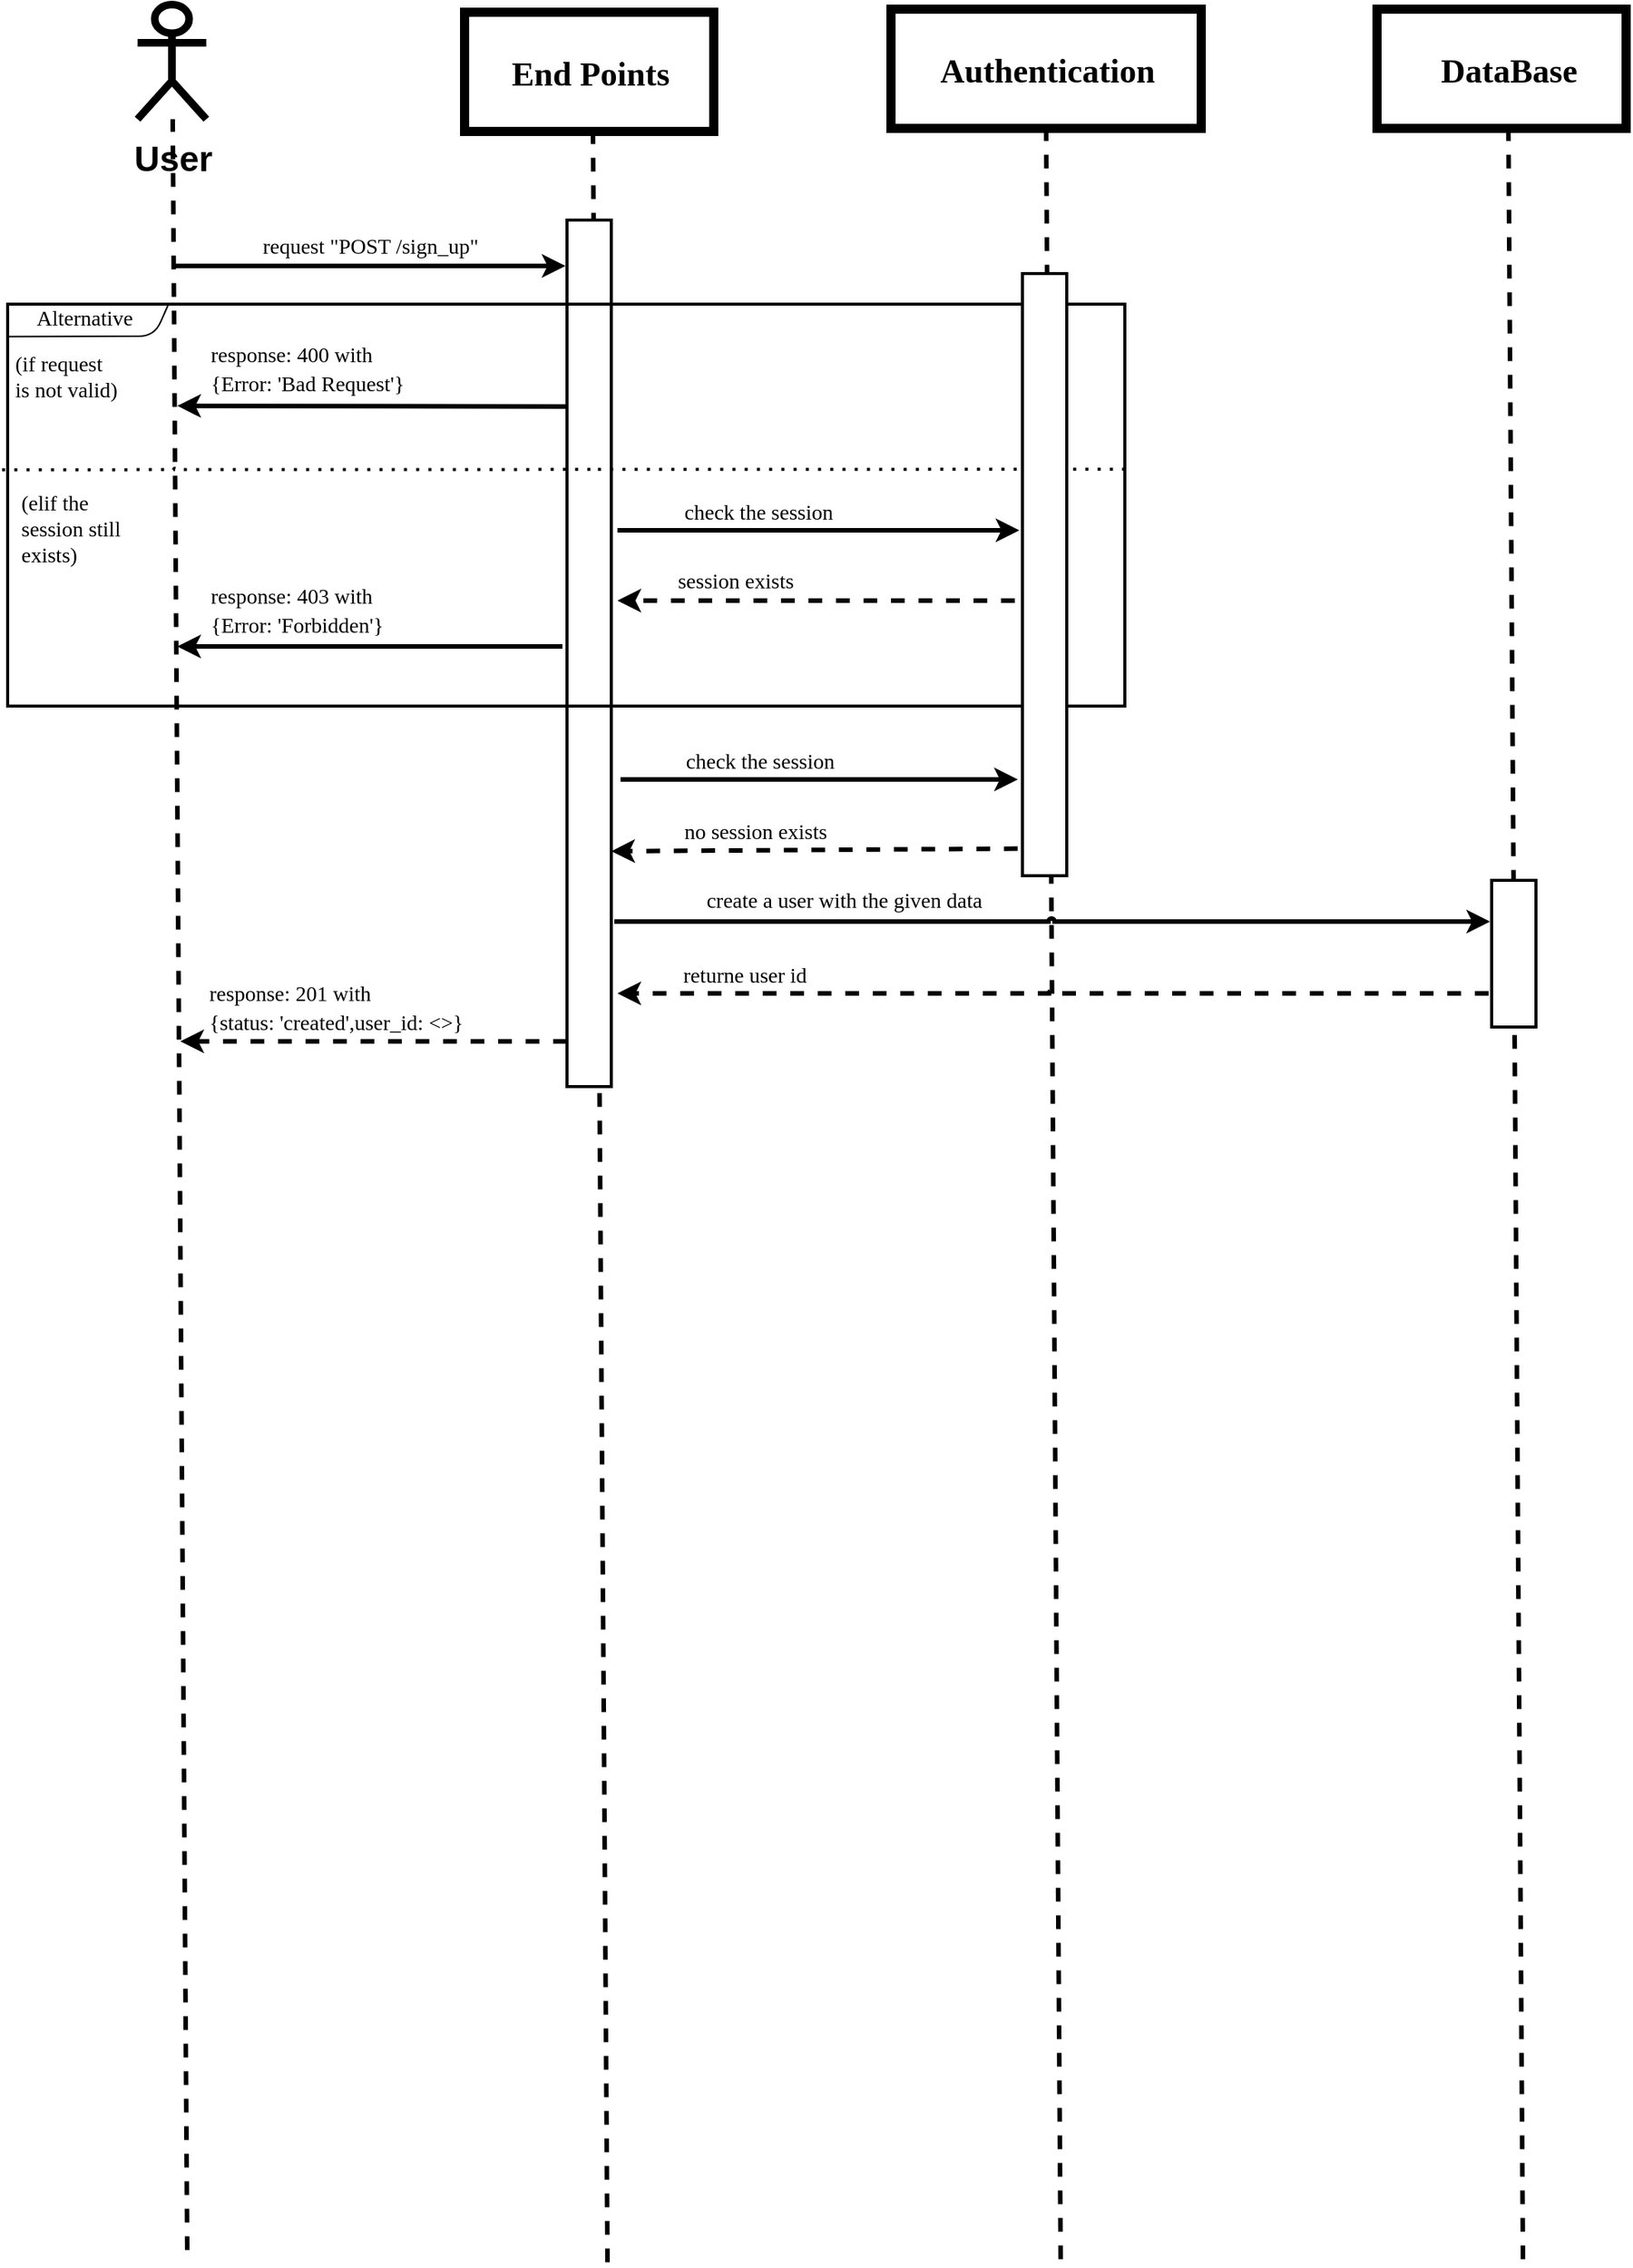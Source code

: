 <mxfile>
    <diagram id="F_yw_CQn4tfW_uXNjKrX" name="Page-1">
        <mxGraphModel dx="1204" dy="882" grid="0" gridSize="10" guides="1" tooltips="1" connect="1" arrows="1" fold="1" page="1" pageScale="1" pageWidth="1200" pageHeight="1600" background="#ffffff" math="0" shadow="0">
            <root>
                <mxCell id="0"/>
                <mxCell id="1" parent="0"/>
                <mxCell id="2" value="&lt;p style=&quot;line-height: 120%;&quot;&gt;&lt;font size=&quot;1&quot; color=&quot;#000000&quot;&gt;&lt;b style=&quot;font-size: 23px;&quot;&gt;User&lt;/b&gt;&lt;/font&gt;&lt;/p&gt;" style="shape=umlActor;verticalLabelPosition=bottom;verticalAlign=top;html=1;outlineConnect=0;strokeColor=#000000;strokeWidth=5;" vertex="1" parent="1">
                    <mxGeometry x="111" y="46" width="45" height="75" as="geometry"/>
                </mxCell>
                <mxCell id="5" value="" style="rounded=0;whiteSpace=wrap;html=1;strokeColor=#000000;fillColor=none;strokeWidth=6;" vertex="1" parent="1">
                    <mxGeometry x="922" y="49" width="163" height="78" as="geometry"/>
                </mxCell>
                <mxCell id="16" value="" style="endArrow=none;dashed=1;html=1;entryX=0.5;entryY=1;entryDx=0;entryDy=0;rounded=1;jumpSize=0;strokeWidth=3;jumpStyle=arc;strokeColor=#000000;" edge="1" parent="1">
                    <mxGeometry width="50" height="50" relative="1" as="geometry">
                        <mxPoint x="143.5" y="1515.222" as="sourcePoint"/>
                        <mxPoint x="134" y="121.0" as="targetPoint"/>
                    </mxGeometry>
                </mxCell>
                <mxCell id="17" value="" style="endArrow=none;dashed=1;html=1;entryX=0.5;entryY=1;entryDx=0;entryDy=0;rounded=1;jumpSize=0;strokeWidth=3;jumpStyle=arc;strokeColor=#000000;" edge="1" parent="1">
                    <mxGeometry width="50" height="50" relative="1" as="geometry">
                        <mxPoint x="1017.5" y="1521.222" as="sourcePoint"/>
                        <mxPoint x="1008" y="127.0" as="targetPoint"/>
                    </mxGeometry>
                </mxCell>
                <mxCell id="18" value="" style="group" vertex="1" connectable="0" parent="1">
                    <mxGeometry x="325" y="51" width="167" height="1472.222" as="geometry"/>
                </mxCell>
                <mxCell id="3" value="" style="rounded=0;whiteSpace=wrap;html=1;strokeColor=#000000;fillColor=none;strokeWidth=6;" vertex="1" parent="18">
                    <mxGeometry width="163" height="78" as="geometry"/>
                </mxCell>
                <mxCell id="13" value="" style="endArrow=none;dashed=1;html=1;entryX=0.5;entryY=1;entryDx=0;entryDy=0;rounded=1;jumpSize=0;strokeWidth=3;jumpStyle=arc;strokeColor=#000000;" edge="1" parent="18">
                    <mxGeometry width="50" height="50" relative="1" as="geometry">
                        <mxPoint x="93.5" y="1472.222" as="sourcePoint"/>
                        <mxPoint x="84" y="78" as="targetPoint"/>
                    </mxGeometry>
                </mxCell>
                <mxCell id="20" value="&lt;font face=&quot;Verdana&quot; style=&quot;font-size: 22px;&quot;&gt;End Points&lt;/font&gt;" style="text;html=1;align=center;verticalAlign=middle;resizable=0;points=[];autosize=1;strokeColor=none;fillColor=none;fontSize=27;fontColor=#000000;strokeWidth=0;fontStyle=1" vertex="1" parent="18">
                    <mxGeometry x="7" y="17" width="149" height="44" as="geometry"/>
                </mxCell>
                <mxCell id="90" value="" style="rounded=0;whiteSpace=wrap;html=1;strokeColor=#000000;strokeWidth=2;fontFamily=Verdana;fontSize=14;fontColor=#000000;fillColor=#FFFFFF;" vertex="1" parent="18">
                    <mxGeometry x="67" y="136" width="29" height="567" as="geometry"/>
                </mxCell>
                <mxCell id="22" value="&lt;font face=&quot;Verdana&quot; style=&quot;font-size: 22px;&quot;&gt;DataBase&lt;/font&gt;" style="text;html=1;align=center;verticalAlign=middle;resizable=0;points=[];autosize=1;strokeColor=none;fillColor=none;fontSize=27;fontColor=#000000;strokeWidth=0;fontStyle=1" vertex="1" parent="1">
                    <mxGeometry x="940" y="66" width="135" height="44" as="geometry"/>
                </mxCell>
                <mxCell id="4" value="" style="rounded=0;whiteSpace=wrap;html=1;strokeColor=#000000;fillColor=none;strokeWidth=6;" vertex="1" parent="1">
                    <mxGeometry x="604" y="49" width="203" height="78" as="geometry"/>
                </mxCell>
                <mxCell id="6" value="" style="endArrow=none;dashed=1;html=1;entryX=0.5;entryY=1;entryDx=0;entryDy=0;rounded=1;jumpSize=0;strokeWidth=3;jumpStyle=arc;strokeColor=#000000;" edge="1" parent="1" target="4">
                    <mxGeometry width="50" height="50" relative="1" as="geometry">
                        <mxPoint x="715" y="1521.222" as="sourcePoint"/>
                        <mxPoint x="648" y="335" as="targetPoint"/>
                    </mxGeometry>
                </mxCell>
                <mxCell id="21" value="&lt;font face=&quot;Verdana&quot; style=&quot;font-size: 22px;&quot;&gt;Authentication&lt;/font&gt;" style="text;html=1;align=center;verticalAlign=middle;resizable=0;points=[];autosize=1;strokeColor=none;fillColor=none;fontSize=27;fontColor=#000000;strokeWidth=0;fontStyle=1" vertex="1" parent="1">
                    <mxGeometry x="605.5" y="66" width="200" height="44" as="geometry"/>
                </mxCell>
                <mxCell id="30" value="" style="rounded=0;whiteSpace=wrap;html=1;strokeColor=#000000;strokeWidth=2;fontFamily=Verdana;fontSize=14;fontColor=#000000;fillColor=none;" vertex="1" parent="1">
                    <mxGeometry x="26" y="242" width="731" height="263" as="geometry"/>
                </mxCell>
                <mxCell id="31" value="" style="endArrow=none;html=1;rounded=1;strokeColor=#000000;strokeWidth=1;fontFamily=Verdana;fontSize=14;fontColor=#000000;jumpStyle=arc;jumpSize=0;exitX=0;exitY=0.081;exitDx=0;exitDy=0;exitPerimeter=0;entryX=0.144;entryY=0;entryDx=0;entryDy=0;entryPerimeter=0;" edge="1" parent="1" target="30" source="30">
                    <mxGeometry width="50" height="50" relative="1" as="geometry">
                        <mxPoint x="28.244" y="277.585" as="sourcePoint"/>
                        <mxPoint x="128" y="243.483" as="targetPoint"/>
                        <Array as="points">
                            <mxPoint x="122" y="263"/>
                        </Array>
                    </mxGeometry>
                </mxCell>
                <mxCell id="35" value="Alternative" style="text;html=1;align=center;verticalAlign=middle;resizable=0;points=[];autosize=1;strokeColor=none;fillColor=none;fontSize=14;fontFamily=Verdana;fontColor=#000000;" vertex="1" parent="1">
                    <mxGeometry x="29" y="237.55" width="94" height="29" as="geometry"/>
                </mxCell>
                <mxCell id="39" value="(if request&lt;br&gt;is not valid)" style="text;html=1;align=left;verticalAlign=middle;resizable=0;points=[];autosize=1;strokeColor=none;fillColor=none;fontSize=14;fontFamily=Verdana;fontColor=#000000;" vertex="1" parent="1">
                    <mxGeometry x="29" y="266.547" width="101" height="46" as="geometry"/>
                </mxCell>
                <mxCell id="55" value="(elif the&lt;br&gt;session still&lt;br&gt;exists)" style="text;html=1;align=left;verticalAlign=middle;resizable=0;points=[];autosize=1;strokeColor=none;fillColor=none;fontSize=14;fontFamily=Verdana;fontColor=#000000;" vertex="1" parent="1">
                    <mxGeometry x="33" y="358.999" width="99" height="62" as="geometry"/>
                </mxCell>
                <mxCell id="56" value="" style="endArrow=classic;html=1;rounded=1;strokeColor=#000000;strokeWidth=3;fontFamily=Verdana;fontSize=14;fontColor=#000000;jumpStyle=arc;jumpSize=0;" edge="1" parent="1">
                    <mxGeometry width="50" height="50" relative="1" as="geometry">
                        <mxPoint x="389" y="466" as="sourcePoint"/>
                        <mxPoint x="137" y="465.998" as="targetPoint"/>
                    </mxGeometry>
                </mxCell>
                <mxCell id="57" value="&lt;p style=&quot;line-height: 70%;&quot;&gt;&lt;br&gt;&lt;/p&gt;" style="text;html=1;align=left;verticalAlign=middle;resizable=0;points=[];autosize=1;strokeColor=none;fillColor=none;fontSize=22;fontColor=#000000;" vertex="1" parent="1">
                    <mxGeometry x="154" y="486.349" width="18" height="71" as="geometry"/>
                </mxCell>
                <mxCell id="72" value="&lt;font face=&quot;Verdana&quot;&gt;&lt;span style=&quot;font-size: 14px;&quot;&gt;check the session&lt;/span&gt;&lt;/font&gt;" style="text;html=1;align=center;verticalAlign=middle;resizable=0;points=[];autosize=1;strokeColor=none;fillColor=none;fontSize=22;fontColor=#000000;" vertex="1" parent="1">
                    <mxGeometry x="445.996" y="356" width="142" height="39" as="geometry"/>
                </mxCell>
                <mxCell id="75" value="" style="endArrow=classic;html=1;rounded=1;strokeColor=#000000;strokeWidth=3;fontFamily=Verdana;fontSize=14;fontColor=#000000;jumpStyle=arc;jumpSize=0;dashed=1;" edge="1" parent="1">
                    <mxGeometry width="50" height="50" relative="1" as="geometry">
                        <mxPoint x="685" y="436" as="sourcePoint"/>
                        <mxPoint x="425" y="436" as="targetPoint"/>
                    </mxGeometry>
                </mxCell>
                <mxCell id="76" value="&lt;font face=&quot;Verdana&quot;&gt;&lt;span style=&quot;font-size: 14px;&quot;&gt;session exists&lt;/span&gt;&lt;/font&gt;" style="text;html=1;align=center;verticalAlign=middle;resizable=0;points=[];autosize=1;strokeColor=none;fillColor=none;fontSize=22;fontColor=#000000;" vertex="1" parent="1">
                    <mxGeometry x="444.996" y="401" width="115" height="39" as="geometry"/>
                </mxCell>
                <mxCell id="78" value="&lt;p style=&quot;line-height: 70%;&quot;&gt;&lt;font style=&quot;font-size: 14px;&quot; face=&quot;Verdana&quot;&gt;response: 403 with&lt;br&gt;{Error&lt;/font&gt;&lt;span style=&quot;background-color: initial; font-family: Verdana; font-size: 14px;&quot;&gt;: 'Forbidden'}&amp;nbsp;&lt;/span&gt;&lt;/p&gt;" style="text;html=1;align=left;verticalAlign=middle;resizable=0;points=[];autosize=1;strokeColor=none;fillColor=none;fontSize=22;fontColor=#000000;" vertex="1" parent="1">
                    <mxGeometry x="157" y="395.0" width="164" height="91" as="geometry"/>
                </mxCell>
                <mxCell id="80" value="" style="endArrow=classic;html=1;rounded=1;strokeColor=#000000;strokeWidth=3;fontFamily=Verdana;fontSize=14;fontColor=#000000;jumpStyle=arc;jumpSize=0;" edge="1" parent="1">
                    <mxGeometry width="50" height="50" relative="1" as="geometry">
                        <mxPoint x="391" y="309" as="sourcePoint"/>
                        <mxPoint x="137" y="308.548" as="targetPoint"/>
                    </mxGeometry>
                </mxCell>
                <mxCell id="81" value="&lt;p style=&quot;line-height: 70%;&quot;&gt;&lt;font style=&quot;font-size: 14px;&quot; face=&quot;Verdana&quot;&gt;response: 400 with&lt;br&gt;{Error&lt;/font&gt;&lt;span style=&quot;background-color: initial; font-family: Verdana; font-size: 14px;&quot;&gt;: 'Bad Request'}&amp;nbsp;&lt;/span&gt;&lt;/p&gt;" style="text;html=1;align=left;verticalAlign=middle;resizable=0;points=[];autosize=1;strokeColor=none;fillColor=none;fontSize=22;fontColor=#000000;" vertex="1" parent="1">
                    <mxGeometry x="157" y="237.55" width="183" height="91" as="geometry"/>
                </mxCell>
                <mxCell id="74" value="" style="endArrow=classic;html=1;rounded=1;strokeColor=#000000;strokeWidth=3;fontSize=22;fontColor=#000000;jumpStyle=arc;jumpSize=0;" edge="1" parent="1">
                    <mxGeometry width="50" height="50" relative="1" as="geometry">
                        <mxPoint x="425" y="390" as="sourcePoint"/>
                        <mxPoint x="688" y="390" as="targetPoint"/>
                    </mxGeometry>
                </mxCell>
                <mxCell id="83" value="" style="endArrow=none;dashed=1;html=1;dashPattern=1 3;strokeWidth=2;rounded=1;strokeColor=#000000;fontFamily=Verdana;fontSize=14;fontColor=#000000;jumpStyle=arc;jumpSize=0;exitX=-0.005;exitY=0.412;exitDx=0;exitDy=0;exitPerimeter=0;" edge="1" parent="1" source="30">
                    <mxGeometry width="50" height="50" relative="1" as="geometry">
                        <mxPoint x="267" y="408" as="sourcePoint"/>
                        <mxPoint x="757" y="350" as="targetPoint"/>
                    </mxGeometry>
                </mxCell>
                <mxCell id="42" value="&lt;font style=&quot;font-size: 14px;&quot; face=&quot;Verdana&quot;&gt;create a user with the given data&lt;/font&gt;" style="text;html=1;align=center;verticalAlign=middle;resizable=0;points=[];autosize=1;strokeColor=none;fillColor=none;fontSize=22;fontColor=#000000;" vertex="1" parent="1">
                    <mxGeometry x="447" y="611.496" width="252" height="38" as="geometry"/>
                </mxCell>
                <mxCell id="48" value="" style="endArrow=classic;html=1;rounded=1;strokeColor=#000000;strokeWidth=3;fontFamily=Verdana;fontSize=14;fontColor=#000000;jumpStyle=arc;jumpSize=0;dashed=1;exitX=0.959;exitY=0.762;exitDx=0;exitDy=0;exitPerimeter=0;" edge="1" parent="1" source="49">
                    <mxGeometry width="50" height="50" relative="1" as="geometry">
                        <mxPoint x="413" y="724.369" as="sourcePoint"/>
                        <mxPoint x="139" y="724.369" as="targetPoint"/>
                    </mxGeometry>
                </mxCell>
                <mxCell id="49" value="&lt;p style=&quot;line-height: 70%;&quot;&gt;&lt;font style=&quot;font-size: 14px;&quot; face=&quot;Verdana&quot;&gt;response: 201 with&lt;br&gt;{&lt;/font&gt;&lt;span style=&quot;background-color: initial; font-family: Verdana; font-size: 14px;&quot;&gt;status: 'created',user_id: &amp;lt;&amp;gt;}&amp;nbsp;&lt;/span&gt;&lt;/p&gt;" style="text;html=1;align=left;verticalAlign=middle;resizable=0;points=[];autosize=1;strokeColor=none;fillColor=none;fontSize=22;fontColor=#000000;" vertex="1" parent="1">
                    <mxGeometry x="156" y="655.0" width="246" height="91" as="geometry"/>
                </mxCell>
                <mxCell id="45" value="&lt;font style=&quot;font-size: 14px;&quot; face=&quot;Verdana&quot;&gt;returne user id&lt;/font&gt;" style="text;html=1;align=center;verticalAlign=middle;resizable=0;points=[];autosize=1;strokeColor=none;fillColor=none;fontSize=22;fontColor=#000000;" vertex="1" parent="1">
                    <mxGeometry x="446" y="660.0" width="123" height="38" as="geometry"/>
                </mxCell>
                <mxCell id="43" value="" style="endArrow=classic;html=1;rounded=1;strokeColor=#000000;strokeWidth=3;fontFamily=Verdana;fontSize=14;fontColor=#000000;jumpStyle=arc;jumpSize=0;dashed=1;" edge="1" parent="1">
                    <mxGeometry width="50" height="50" relative="1" as="geometry">
                        <mxPoint x="995" y="693" as="sourcePoint"/>
                        <mxPoint x="425" y="693" as="targetPoint"/>
                    </mxGeometry>
                </mxCell>
                <mxCell id="64" value="&lt;font face=&quot;Verdana&quot;&gt;&lt;span style=&quot;font-size: 14px;&quot;&gt;check the session&lt;/span&gt;&lt;/font&gt;" style="text;html=1;align=center;verticalAlign=middle;resizable=0;points=[];autosize=1;strokeColor=none;fillColor=none;fontSize=22;fontColor=#000000;" vertex="1" parent="1">
                    <mxGeometry x="446.996" y="519" width="142" height="39" as="geometry"/>
                </mxCell>
                <mxCell id="68" value="" style="endArrow=classic;html=1;rounded=1;strokeColor=#000000;strokeWidth=3;fontFamily=Verdana;fontSize=14;fontColor=#000000;jumpStyle=arc;jumpSize=0;dashed=1;exitX=-0.108;exitY=0.955;exitDx=0;exitDy=0;exitPerimeter=0;" edge="1" parent="1" source="86">
                    <mxGeometry width="50" height="50" relative="1" as="geometry">
                        <mxPoint x="704" y="597.999" as="sourcePoint"/>
                        <mxPoint x="421" y="600" as="targetPoint"/>
                    </mxGeometry>
                </mxCell>
                <mxCell id="69" value="&lt;font face=&quot;Verdana&quot;&gt;&lt;span style=&quot;font-size: 14px;&quot;&gt;no session exists&lt;/span&gt;&lt;/font&gt;" style="text;html=1;align=center;verticalAlign=middle;resizable=0;points=[];autosize=1;strokeColor=none;fillColor=none;fontSize=22;fontColor=#000000;" vertex="1" parent="1">
                    <mxGeometry x="446.996" y="565.5" width="137" height="39" as="geometry"/>
                </mxCell>
                <mxCell id="41" value="" style="endArrow=classic;html=1;rounded=1;strokeColor=#000000;strokeWidth=3;fontSize=22;fontColor=#000000;jumpStyle=arc;jumpSize=0;" edge="1" parent="1">
                    <mxGeometry width="50" height="50" relative="1" as="geometry">
                        <mxPoint x="423" y="646" as="sourcePoint"/>
                        <mxPoint x="996" y="646" as="targetPoint"/>
                    </mxGeometry>
                </mxCell>
                <mxCell id="84" value="" style="rounded=0;whiteSpace=wrap;html=1;strokeColor=#000000;strokeWidth=2;fontFamily=Verdana;fontSize=14;fontColor=#000000;fillColor=#FFFFFF;" vertex="1" parent="1">
                    <mxGeometry x="997" y="619" width="29" height="96" as="geometry"/>
                </mxCell>
                <mxCell id="86" value="" style="rounded=0;whiteSpace=wrap;html=1;strokeColor=#000000;strokeWidth=2;fontFamily=Verdana;fontSize=14;fontColor=#000000;fillColor=#FFFFFF;" vertex="1" parent="1">
                    <mxGeometry x="690" y="222" width="29" height="394" as="geometry"/>
                </mxCell>
                <mxCell id="63" value="" style="endArrow=classic;html=1;rounded=1;strokeColor=#000000;strokeWidth=3;fontSize=22;fontColor=#000000;jumpStyle=arc;jumpSize=0;" edge="1" parent="1">
                    <mxGeometry width="50" height="50" relative="1" as="geometry">
                        <mxPoint x="427" y="553" as="sourcePoint"/>
                        <mxPoint x="687" y="553" as="targetPoint"/>
                    </mxGeometry>
                </mxCell>
                <mxCell id="23" value="" style="endArrow=classic;html=1;rounded=1;strokeColor=#000000;strokeWidth=3;fontSize=22;fontColor=#000000;jumpStyle=arc;jumpSize=0;" edge="1" parent="1">
                    <mxGeometry width="50" height="50" relative="1" as="geometry">
                        <mxPoint x="134" y="217" as="sourcePoint"/>
                        <mxPoint x="391" y="217" as="targetPoint"/>
                    </mxGeometry>
                </mxCell>
                <mxCell id="24" value="&lt;font style=&quot;font-size: 14px;&quot; face=&quot;Verdana&quot;&gt;request &quot;POST /sign_up&quot;&lt;/font&gt;" style="text;html=1;align=center;verticalAlign=middle;resizable=0;points=[];autosize=1;strokeColor=none;fillColor=none;fontSize=22;fontColor=#000000;" vertex="1" parent="1">
                    <mxGeometry x="166" y="183" width="193" height="38" as="geometry"/>
                </mxCell>
            </root>
        </mxGraphModel>
    </diagram>
</mxfile>
